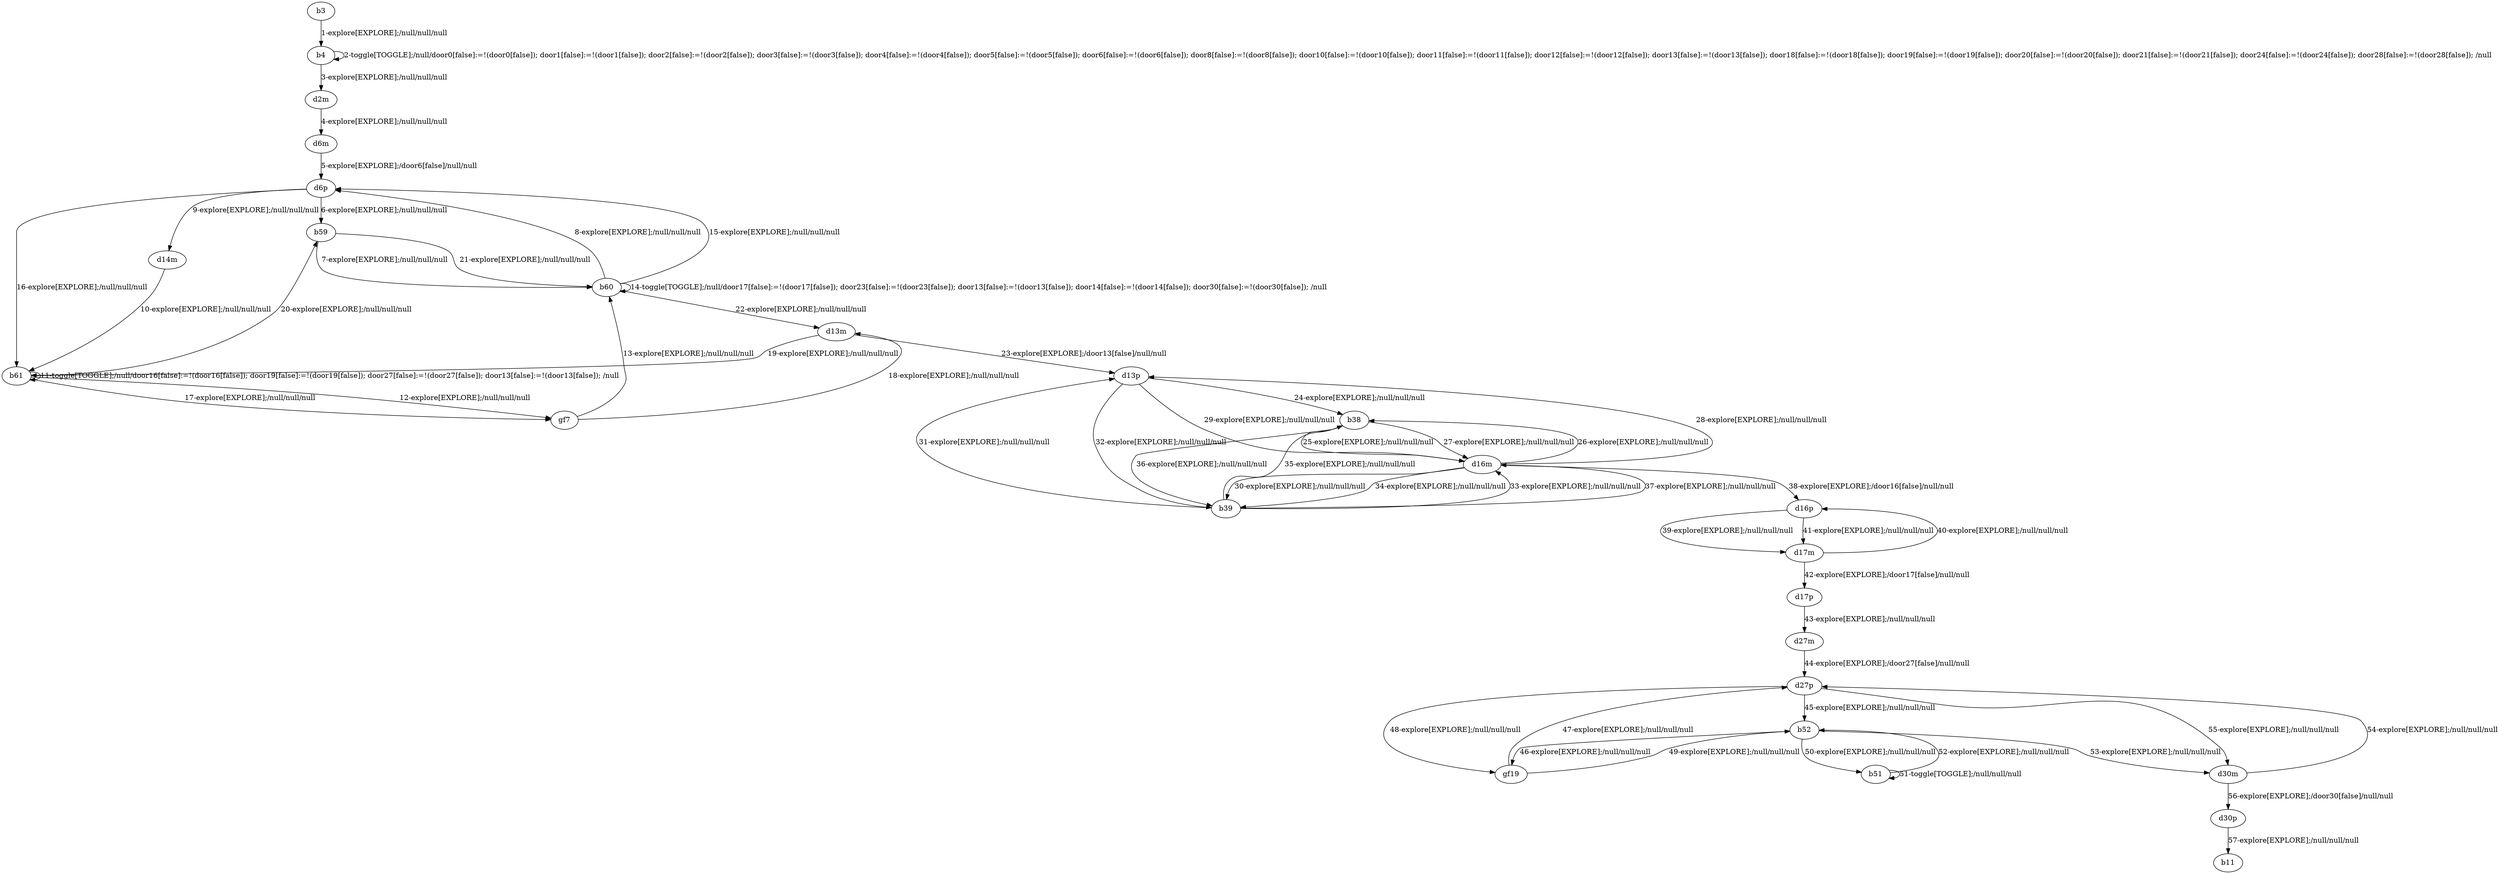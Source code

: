 # Total number of goals covered by this test: 1
# d30p --> b11

digraph g {
"b3" -> "b4" [label = "1-explore[EXPLORE];/null/null/null"];
"b4" -> "b4" [label = "2-toggle[TOGGLE];/null/door0[false]:=!(door0[false]); door1[false]:=!(door1[false]); door2[false]:=!(door2[false]); door3[false]:=!(door3[false]); door4[false]:=!(door4[false]); door5[false]:=!(door5[false]); door6[false]:=!(door6[false]); door8[false]:=!(door8[false]); door10[false]:=!(door10[false]); door11[false]:=!(door11[false]); door12[false]:=!(door12[false]); door13[false]:=!(door13[false]); door18[false]:=!(door18[false]); door19[false]:=!(door19[false]); door20[false]:=!(door20[false]); door21[false]:=!(door21[false]); door24[false]:=!(door24[false]); door28[false]:=!(door28[false]); /null"];
"b4" -> "d2m" [label = "3-explore[EXPLORE];/null/null/null"];
"d2m" -> "d6m" [label = "4-explore[EXPLORE];/null/null/null"];
"d6m" -> "d6p" [label = "5-explore[EXPLORE];/door6[false]/null/null"];
"d6p" -> "b59" [label = "6-explore[EXPLORE];/null/null/null"];
"b59" -> "b60" [label = "7-explore[EXPLORE];/null/null/null"];
"b60" -> "d6p" [label = "8-explore[EXPLORE];/null/null/null"];
"d6p" -> "d14m" [label = "9-explore[EXPLORE];/null/null/null"];
"d14m" -> "b61" [label = "10-explore[EXPLORE];/null/null/null"];
"b61" -> "b61" [label = "11-toggle[TOGGLE];/null/door16[false]:=!(door16[false]); door19[false]:=!(door19[false]); door27[false]:=!(door27[false]); door13[false]:=!(door13[false]); /null"];
"b61" -> "gf7" [label = "12-explore[EXPLORE];/null/null/null"];
"gf7" -> "b60" [label = "13-explore[EXPLORE];/null/null/null"];
"b60" -> "b60" [label = "14-toggle[TOGGLE];/null/door17[false]:=!(door17[false]); door23[false]:=!(door23[false]); door13[false]:=!(door13[false]); door14[false]:=!(door14[false]); door30[false]:=!(door30[false]); /null"];
"b60" -> "d6p" [label = "15-explore[EXPLORE];/null/null/null"];
"d6p" -> "b61" [label = "16-explore[EXPLORE];/null/null/null"];
"b61" -> "gf7" [label = "17-explore[EXPLORE];/null/null/null"];
"gf7" -> "d13m" [label = "18-explore[EXPLORE];/null/null/null"];
"d13m" -> "b61" [label = "19-explore[EXPLORE];/null/null/null"];
"b61" -> "b59" [label = "20-explore[EXPLORE];/null/null/null"];
"b59" -> "b60" [label = "21-explore[EXPLORE];/null/null/null"];
"b60" -> "d13m" [label = "22-explore[EXPLORE];/null/null/null"];
"d13m" -> "d13p" [label = "23-explore[EXPLORE];/door13[false]/null/null"];
"d13p" -> "b38" [label = "24-explore[EXPLORE];/null/null/null"];
"b38" -> "d16m" [label = "25-explore[EXPLORE];/null/null/null"];
"d16m" -> "b38" [label = "26-explore[EXPLORE];/null/null/null"];
"b38" -> "d16m" [label = "27-explore[EXPLORE];/null/null/null"];
"d16m" -> "d13p" [label = "28-explore[EXPLORE];/null/null/null"];
"d13p" -> "d16m" [label = "29-explore[EXPLORE];/null/null/null"];
"d16m" -> "b39" [label = "30-explore[EXPLORE];/null/null/null"];
"b39" -> "d13p" [label = "31-explore[EXPLORE];/null/null/null"];
"d13p" -> "b39" [label = "32-explore[EXPLORE];/null/null/null"];
"b39" -> "d16m" [label = "33-explore[EXPLORE];/null/null/null"];
"d16m" -> "b39" [label = "34-explore[EXPLORE];/null/null/null"];
"b39" -> "b38" [label = "35-explore[EXPLORE];/null/null/null"];
"b38" -> "b39" [label = "36-explore[EXPLORE];/null/null/null"];
"b39" -> "d16m" [label = "37-explore[EXPLORE];/null/null/null"];
"d16m" -> "d16p" [label = "38-explore[EXPLORE];/door16[false]/null/null"];
"d16p" -> "d17m" [label = "39-explore[EXPLORE];/null/null/null"];
"d17m" -> "d16p" [label = "40-explore[EXPLORE];/null/null/null"];
"d16p" -> "d17m" [label = "41-explore[EXPLORE];/null/null/null"];
"d17m" -> "d17p" [label = "42-explore[EXPLORE];/door17[false]/null/null"];
"d17p" -> "d27m" [label = "43-explore[EXPLORE];/null/null/null"];
"d27m" -> "d27p" [label = "44-explore[EXPLORE];/door27[false]/null/null"];
"d27p" -> "b52" [label = "45-explore[EXPLORE];/null/null/null"];
"b52" -> "gf19" [label = "46-explore[EXPLORE];/null/null/null"];
"gf19" -> "d27p" [label = "47-explore[EXPLORE];/null/null/null"];
"d27p" -> "gf19" [label = "48-explore[EXPLORE];/null/null/null"];
"gf19" -> "b52" [label = "49-explore[EXPLORE];/null/null/null"];
"b52" -> "b51" [label = "50-explore[EXPLORE];/null/null/null"];
"b51" -> "b51" [label = "51-toggle[TOGGLE];/null/null/null"];
"b51" -> "b52" [label = "52-explore[EXPLORE];/null/null/null"];
"b52" -> "d30m" [label = "53-explore[EXPLORE];/null/null/null"];
"d30m" -> "d27p" [label = "54-explore[EXPLORE];/null/null/null"];
"d27p" -> "d30m" [label = "55-explore[EXPLORE];/null/null/null"];
"d30m" -> "d30p" [label = "56-explore[EXPLORE];/door30[false]/null/null"];
"d30p" -> "b11" [label = "57-explore[EXPLORE];/null/null/null"];
}